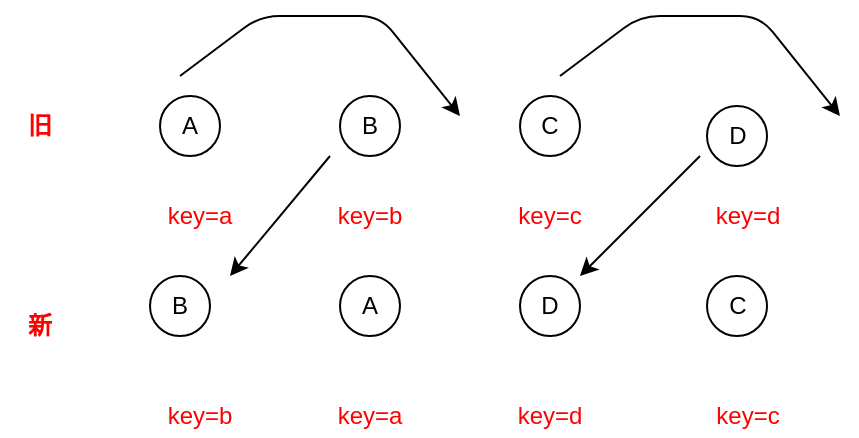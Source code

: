 <mxfile version="13.5.8" type="gitlab">
  <diagram id="tdOz4gZHpzaeTPdN0TwH" name="第 1 页">
    <mxGraphModel dx="936" dy="576" grid="1" gridSize="10" guides="1" tooltips="1" connect="1" arrows="1" fold="1" page="1" pageScale="1" pageWidth="827" pageHeight="1169" math="0" shadow="0">
      <root>
        <mxCell id="0" />
        <mxCell id="1" parent="0" />
        <mxCell id="CvaFJNF3e0eBqv7Cqhzd-1" value="" style="ellipse;whiteSpace=wrap;html=1;aspect=fixed;" vertex="1" parent="1">
          <mxGeometry x="110" y="100" width="30" height="30" as="geometry" />
        </mxCell>
        <mxCell id="CvaFJNF3e0eBqv7Cqhzd-2" value="A" style="text;html=1;strokeColor=none;fillColor=none;align=center;verticalAlign=middle;whiteSpace=wrap;rounded=0;" vertex="1" parent="1">
          <mxGeometry x="195" y="105" width="40" height="20" as="geometry" />
        </mxCell>
        <mxCell id="CvaFJNF3e0eBqv7Cqhzd-6" value="A" style="text;html=1;strokeColor=none;fillColor=none;align=center;verticalAlign=middle;whiteSpace=wrap;rounded=0;" vertex="1" parent="1">
          <mxGeometry x="105" y="105" width="40" height="20" as="geometry" />
        </mxCell>
        <mxCell id="CvaFJNF3e0eBqv7Cqhzd-7" value="B" style="ellipse;whiteSpace=wrap;html=1;aspect=fixed;" vertex="1" parent="1">
          <mxGeometry x="200" y="100" width="30" height="30" as="geometry" />
        </mxCell>
        <mxCell id="CvaFJNF3e0eBqv7Cqhzd-8" value="A" style="ellipse;whiteSpace=wrap;html=1;aspect=fixed;" vertex="1" parent="1">
          <mxGeometry x="200" y="190" width="30" height="30" as="geometry" />
        </mxCell>
        <mxCell id="CvaFJNF3e0eBqv7Cqhzd-9" value="C" style="ellipse;whiteSpace=wrap;html=1;aspect=fixed;" vertex="1" parent="1">
          <mxGeometry x="290" y="100" width="30" height="30" as="geometry" />
        </mxCell>
        <mxCell id="CvaFJNF3e0eBqv7Cqhzd-10" value="D" style="ellipse;whiteSpace=wrap;html=1;aspect=fixed;" vertex="1" parent="1">
          <mxGeometry x="383.5" y="105" width="30" height="30" as="geometry" />
        </mxCell>
        <mxCell id="CvaFJNF3e0eBqv7Cqhzd-11" value="B" style="ellipse;whiteSpace=wrap;html=1;aspect=fixed;" vertex="1" parent="1">
          <mxGeometry x="105" y="190" width="30" height="30" as="geometry" />
        </mxCell>
        <mxCell id="CvaFJNF3e0eBqv7Cqhzd-14" value="D" style="ellipse;whiteSpace=wrap;html=1;aspect=fixed;" vertex="1" parent="1">
          <mxGeometry x="290" y="190" width="30" height="30" as="geometry" />
        </mxCell>
        <mxCell id="CvaFJNF3e0eBqv7Cqhzd-15" value="C" style="ellipse;whiteSpace=wrap;html=1;aspect=fixed;" vertex="1" parent="1">
          <mxGeometry x="383.5" y="190" width="30" height="30" as="geometry" />
        </mxCell>
        <mxCell id="CvaFJNF3e0eBqv7Cqhzd-16" value="旧" style="text;html=1;strokeColor=none;fillColor=none;align=center;verticalAlign=middle;whiteSpace=wrap;rounded=0;fontStyle=1;fontColor=#FF0000;" vertex="1" parent="1">
          <mxGeometry x="30" y="100" width="40" height="30" as="geometry" />
        </mxCell>
        <mxCell id="CvaFJNF3e0eBqv7Cqhzd-17" value="新" style="text;html=1;strokeColor=none;fillColor=none;align=center;verticalAlign=middle;whiteSpace=wrap;rounded=0;fontStyle=1;fontColor=#FF0000;" vertex="1" parent="1">
          <mxGeometry x="30" y="200" width="40" height="30" as="geometry" />
        </mxCell>
        <mxCell id="CvaFJNF3e0eBqv7Cqhzd-18" value="key=a" style="text;html=1;strokeColor=none;fillColor=none;align=center;verticalAlign=middle;whiteSpace=wrap;rounded=0;fontColor=#FF0000;" vertex="1" parent="1">
          <mxGeometry x="110" y="150" width="40" height="20" as="geometry" />
        </mxCell>
        <mxCell id="CvaFJNF3e0eBqv7Cqhzd-19" value="key=b" style="text;html=1;strokeColor=none;fillColor=none;align=center;verticalAlign=middle;whiteSpace=wrap;rounded=0;fontColor=#FF0000;" vertex="1" parent="1">
          <mxGeometry x="195" y="150" width="40" height="20" as="geometry" />
        </mxCell>
        <mxCell id="CvaFJNF3e0eBqv7Cqhzd-20" value="key=c" style="text;html=1;strokeColor=none;fillColor=none;align=center;verticalAlign=middle;whiteSpace=wrap;rounded=0;fontColor=#FF0000;" vertex="1" parent="1">
          <mxGeometry x="285" y="150" width="40" height="20" as="geometry" />
        </mxCell>
        <mxCell id="CvaFJNF3e0eBqv7Cqhzd-21" value="key=d" style="text;html=1;strokeColor=none;fillColor=none;align=center;verticalAlign=middle;whiteSpace=wrap;rounded=0;fontColor=#FF0000;" vertex="1" parent="1">
          <mxGeometry x="383.5" y="150" width="40" height="20" as="geometry" />
        </mxCell>
        <mxCell id="CvaFJNF3e0eBqv7Cqhzd-22" value="key=b" style="text;html=1;strokeColor=none;fillColor=none;align=center;verticalAlign=middle;whiteSpace=wrap;rounded=0;fontColor=#FF0000;" vertex="1" parent="1">
          <mxGeometry x="110" y="250" width="40" height="20" as="geometry" />
        </mxCell>
        <mxCell id="CvaFJNF3e0eBqv7Cqhzd-23" value="key=c" style="text;html=1;strokeColor=none;fillColor=none;align=center;verticalAlign=middle;whiteSpace=wrap;rounded=0;fontColor=#FF0000;" vertex="1" parent="1">
          <mxGeometry x="383.5" y="250" width="40" height="20" as="geometry" />
        </mxCell>
        <mxCell id="CvaFJNF3e0eBqv7Cqhzd-24" value="key=d" style="text;html=1;strokeColor=none;fillColor=none;align=center;verticalAlign=middle;whiteSpace=wrap;rounded=0;fontColor=#FF0000;" vertex="1" parent="1">
          <mxGeometry x="285" y="250" width="40" height="20" as="geometry" />
        </mxCell>
        <mxCell id="CvaFJNF3e0eBqv7Cqhzd-25" value="key=a" style="text;html=1;strokeColor=none;fillColor=none;align=center;verticalAlign=middle;whiteSpace=wrap;rounded=0;fontColor=#FF0000;" vertex="1" parent="1">
          <mxGeometry x="195" y="250" width="40" height="20" as="geometry" />
        </mxCell>
        <mxCell id="CvaFJNF3e0eBqv7Cqhzd-26" value="" style="endArrow=classic;html=1;fontColor=#FF0000;" edge="1" parent="1">
          <mxGeometry width="50" height="50" relative="1" as="geometry">
            <mxPoint x="120" y="90" as="sourcePoint" />
            <mxPoint x="260" y="110" as="targetPoint" />
            <Array as="points">
              <mxPoint x="160" y="60" />
              <mxPoint x="220" y="60" />
            </Array>
          </mxGeometry>
        </mxCell>
        <mxCell id="CvaFJNF3e0eBqv7Cqhzd-27" value="" style="endArrow=classic;html=1;fontColor=#FF0000;" edge="1" parent="1">
          <mxGeometry width="50" height="50" relative="1" as="geometry">
            <mxPoint x="310" y="90" as="sourcePoint" />
            <mxPoint x="450" y="110" as="targetPoint" />
            <Array as="points">
              <mxPoint x="350" y="60" />
              <mxPoint x="410" y="60" />
            </Array>
          </mxGeometry>
        </mxCell>
        <mxCell id="CvaFJNF3e0eBqv7Cqhzd-28" value="" style="endArrow=classic;html=1;fontColor=#FF0000;" edge="1" parent="1">
          <mxGeometry width="50" height="50" relative="1" as="geometry">
            <mxPoint x="195" y="130" as="sourcePoint" />
            <mxPoint x="145" y="190" as="targetPoint" />
          </mxGeometry>
        </mxCell>
        <mxCell id="CvaFJNF3e0eBqv7Cqhzd-30" value="" style="endArrow=classic;html=1;fontColor=#FF0000;" edge="1" parent="1">
          <mxGeometry width="50" height="50" relative="1" as="geometry">
            <mxPoint x="380" y="130" as="sourcePoint" />
            <mxPoint x="320" y="190" as="targetPoint" />
          </mxGeometry>
        </mxCell>
      </root>
    </mxGraphModel>
  </diagram>
</mxfile>
